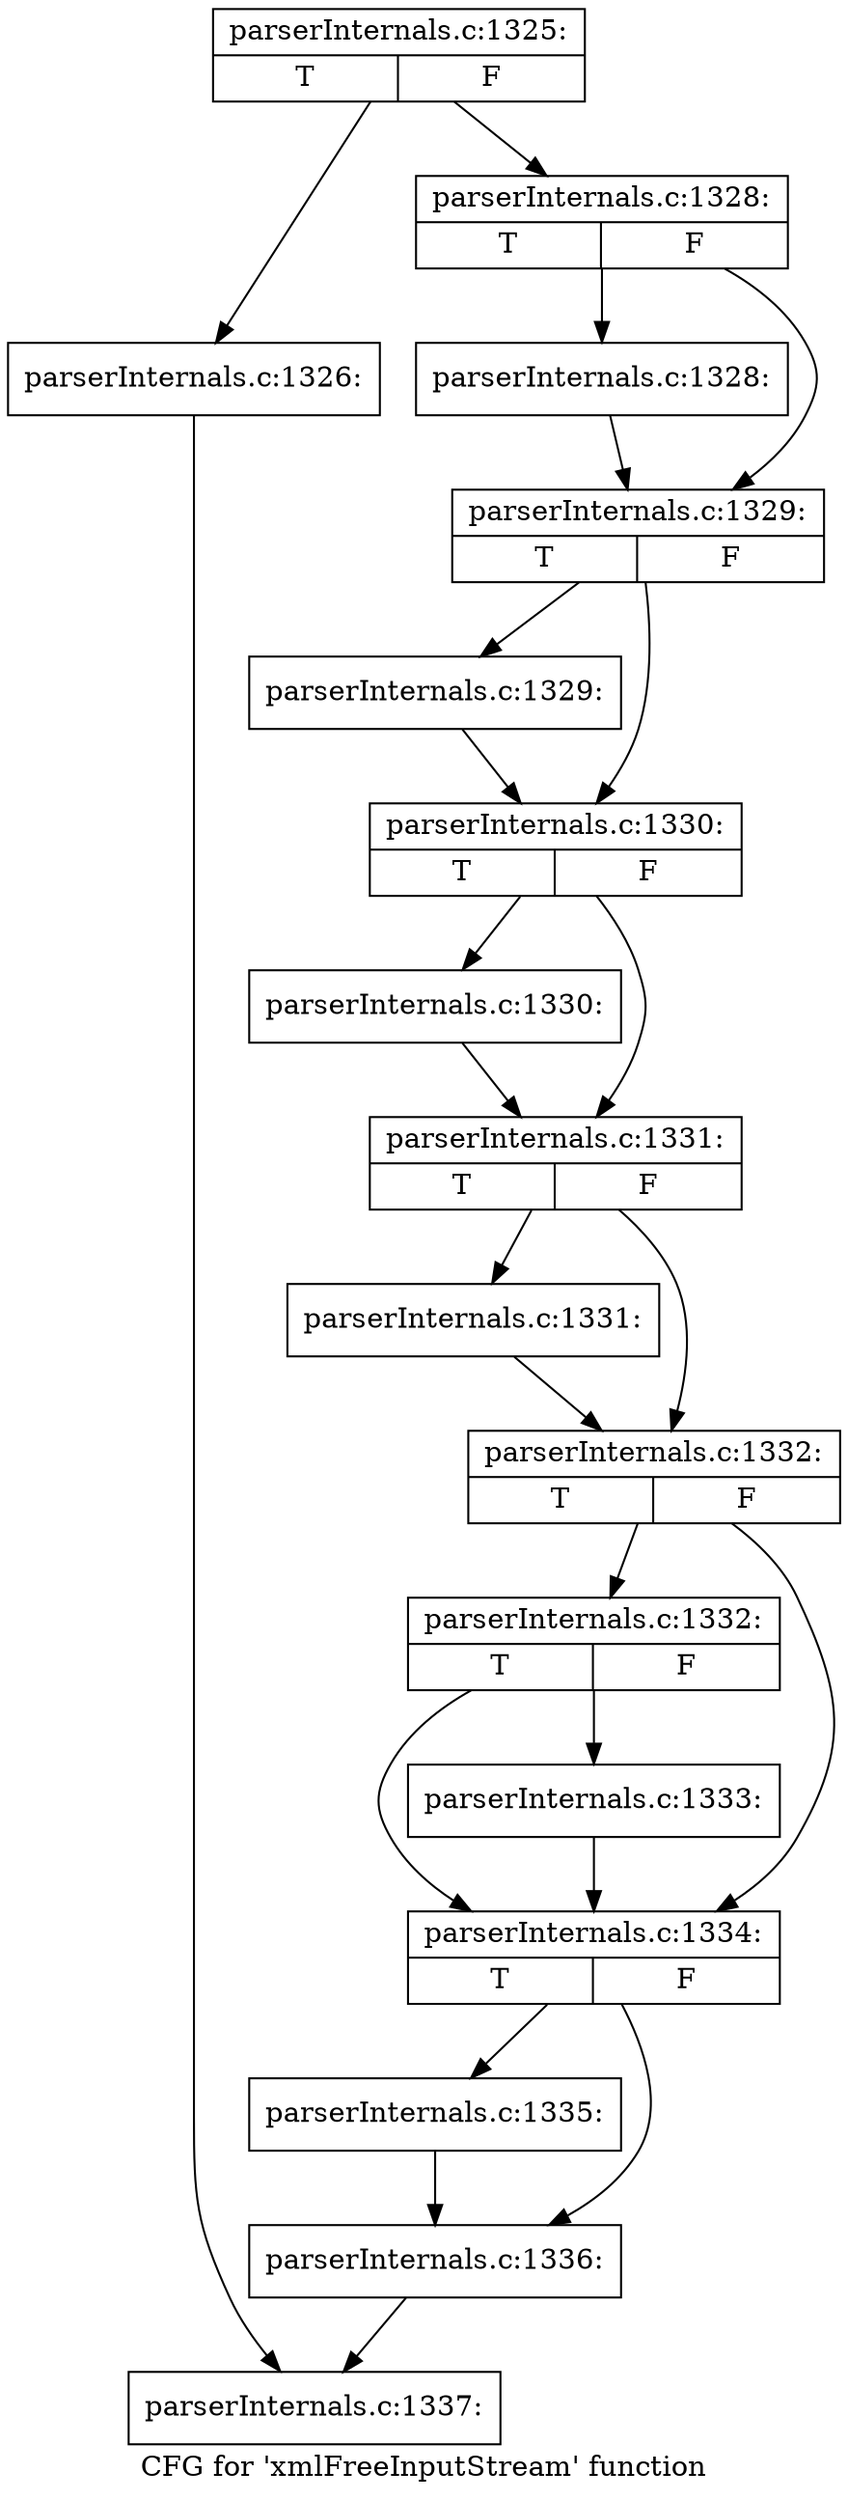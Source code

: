 digraph "CFG for 'xmlFreeInputStream' function" {
	label="CFG for 'xmlFreeInputStream' function";

	Node0x4f1fb10 [shape=record,label="{parserInternals.c:1325:|{<s0>T|<s1>F}}"];
	Node0x4f1fb10 -> Node0x4f1fd60;
	Node0x4f1fb10 -> Node0x4f20010;
	Node0x4f1fd60 [shape=record,label="{parserInternals.c:1326:}"];
	Node0x4f1fd60 -> Node0x4f1fe40;
	Node0x4f20010 [shape=record,label="{parserInternals.c:1328:|{<s0>T|<s1>F}}"];
	Node0x4f20010 -> Node0x4f203c0;
	Node0x4f20010 -> Node0x4f20410;
	Node0x4f203c0 [shape=record,label="{parserInternals.c:1328:}"];
	Node0x4f203c0 -> Node0x4f20410;
	Node0x4f20410 [shape=record,label="{parserInternals.c:1329:|{<s0>T|<s1>F}}"];
	Node0x4f20410 -> Node0x4f20cd0;
	Node0x4f20410 -> Node0x4f20d20;
	Node0x4f20cd0 [shape=record,label="{parserInternals.c:1329:}"];
	Node0x4f20cd0 -> Node0x4f20d20;
	Node0x4f20d20 [shape=record,label="{parserInternals.c:1330:|{<s0>T|<s1>F}}"];
	Node0x4f20d20 -> Node0x4f214e0;
	Node0x4f20d20 -> Node0x4f21530;
	Node0x4f214e0 [shape=record,label="{parserInternals.c:1330:}"];
	Node0x4f214e0 -> Node0x4f21530;
	Node0x4f21530 [shape=record,label="{parserInternals.c:1331:|{<s0>T|<s1>F}}"];
	Node0x4f21530 -> Node0x4f21cf0;
	Node0x4f21530 -> Node0x4f21d40;
	Node0x4f21cf0 [shape=record,label="{parserInternals.c:1331:}"];
	Node0x4f21cf0 -> Node0x4f21d40;
	Node0x4f21d40 [shape=record,label="{parserInternals.c:1332:|{<s0>T|<s1>F}}"];
	Node0x4f21d40 -> Node0x4f225a0;
	Node0x4f21d40 -> Node0x4f22550;
	Node0x4f225a0 [shape=record,label="{parserInternals.c:1332:|{<s0>T|<s1>F}}"];
	Node0x4f225a0 -> Node0x4f22500;
	Node0x4f225a0 -> Node0x4f22550;
	Node0x4f22500 [shape=record,label="{parserInternals.c:1333:}"];
	Node0x4f22500 -> Node0x4f22550;
	Node0x4f22550 [shape=record,label="{parserInternals.c:1334:|{<s0>T|<s1>F}}"];
	Node0x4f22550 -> Node0x4f23250;
	Node0x4f22550 -> Node0x4f232a0;
	Node0x4f23250 [shape=record,label="{parserInternals.c:1335:}"];
	Node0x4f23250 -> Node0x4f232a0;
	Node0x4f232a0 [shape=record,label="{parserInternals.c:1336:}"];
	Node0x4f232a0 -> Node0x4f1fe40;
	Node0x4f1fe40 [shape=record,label="{parserInternals.c:1337:}"];
}

